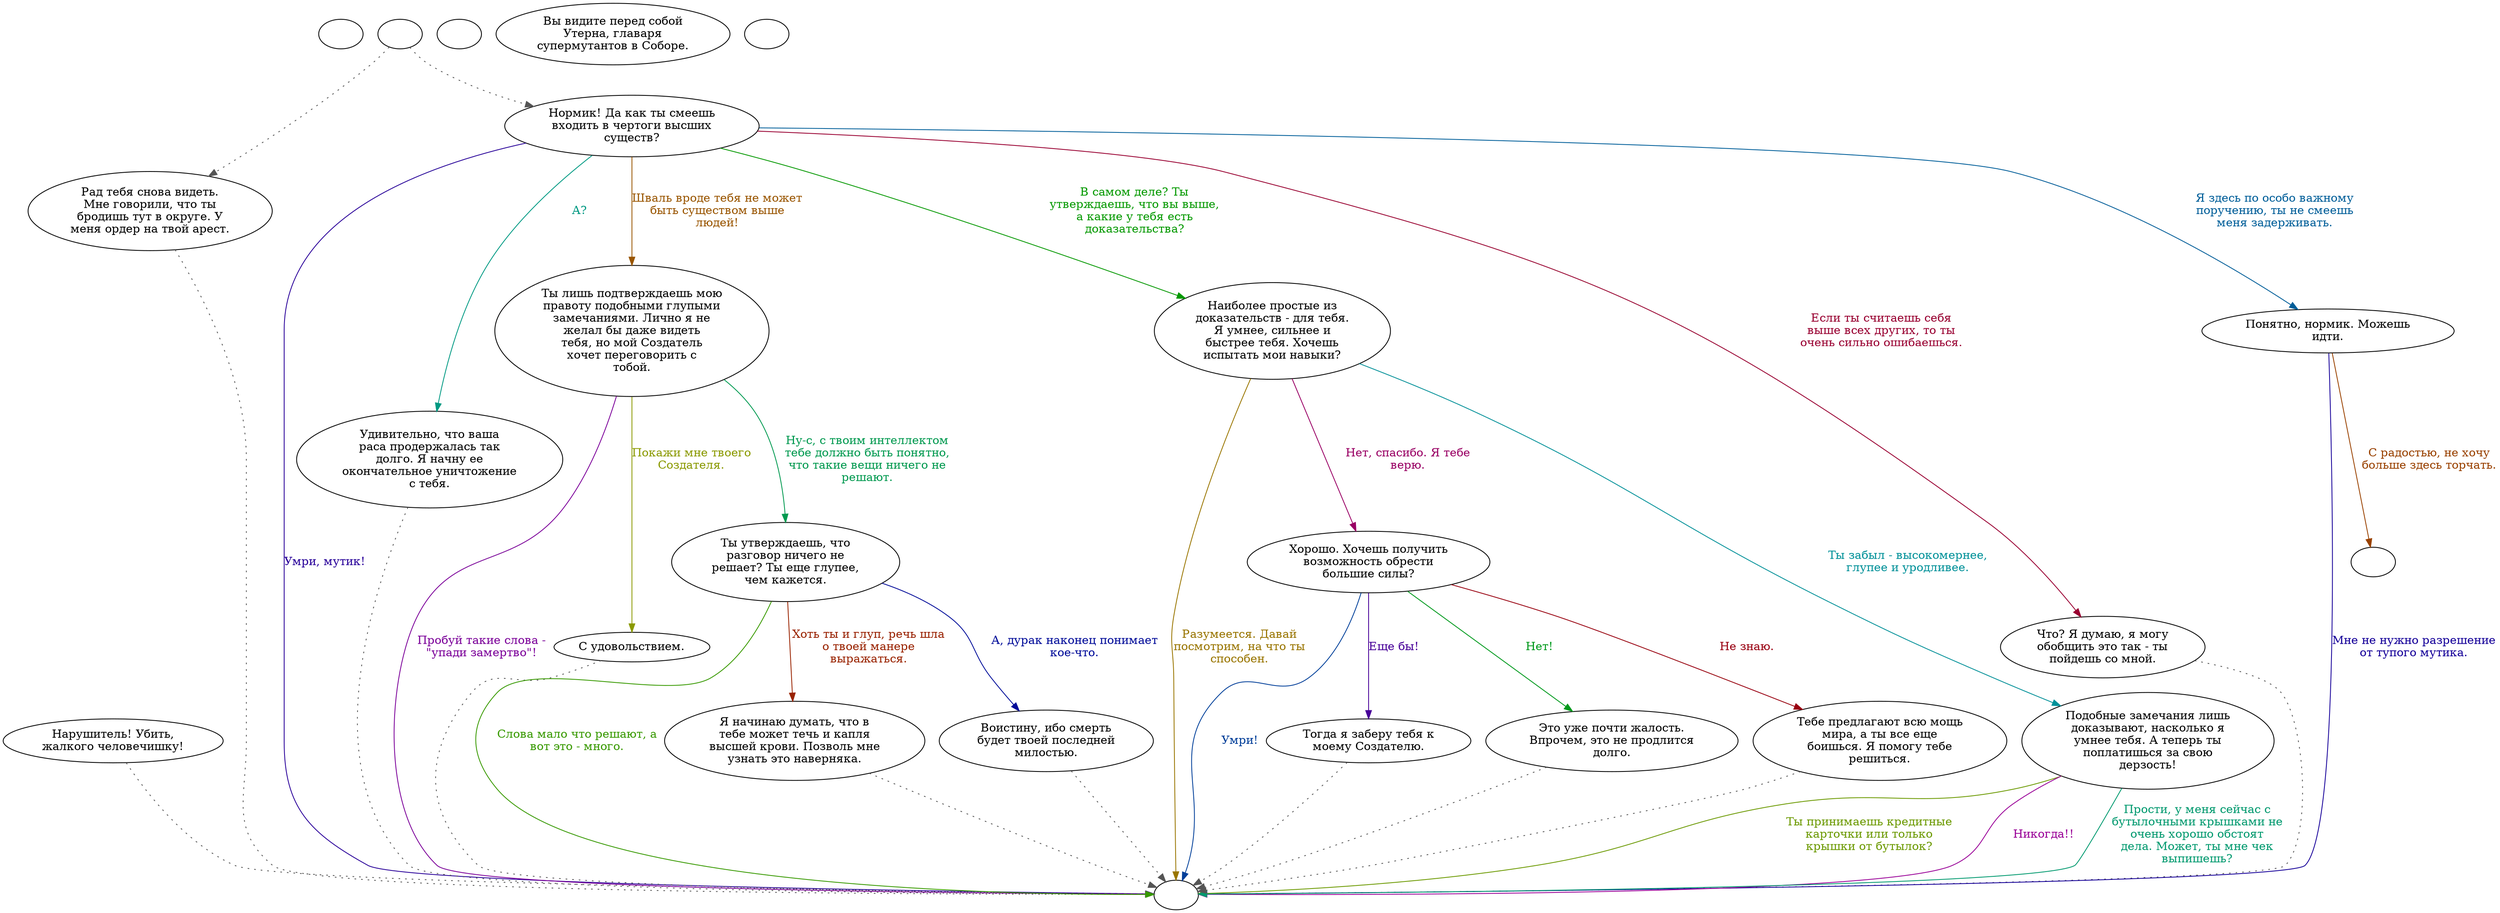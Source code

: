 digraph uthern {
  "start" [style=filled       fillcolor="#FFFFFF"       color="#000000"]
  "start" [label=""]
  "critter_p_proc" [style=filled       fillcolor="#FFFFFF"       color="#000000"]
  "critter_p_proc" -> "combat" [style=dotted color="#555555"]
  "critter_p_proc" [label="Нарушитель! Убить,\nжалкого человечишку!"]
  "destroy_p_proc" [style=filled       fillcolor="#FFFFFF"       color="#000000"]
  "destroy_p_proc" [label=""]
  "look_at_p_proc" [style=filled       fillcolor="#FFFFFF"       color="#000000"]
  "look_at_p_proc" [label="Вы видите перед собой\nУтерна, главаря\nсупермутантов в Соборе."]
  "pickup_p_proc" [style=filled       fillcolor="#FFFFFF"       color="#000000"]
  "pickup_p_proc" [label=""]
  "talk_p_proc" [style=filled       fillcolor="#FFFFFF"       color="#000000"]
  "talk_p_proc" -> "uthern14" [style=dotted color="#555555"]
  "talk_p_proc" -> "uthern0" [style=dotted color="#555555"]
  "talk_p_proc" [label=""]
  "uthern0" [style=filled       fillcolor="#FFFFFF"       color="#000000"]
  "uthern0" [label="Нормик! Да как ты смеешь\nвходить в чертоги высших\nсуществ?"]
  "uthern0" -> "uthern1" [label="А?" color="#009982" fontcolor="#009982"]
  "uthern0" -> "uthern2" [label="Шваль вроде тебя не может\nбыть существом выше\nлюдей!" color="#995500" fontcolor="#995500"]
  "uthern0" -> "combat" [label="Умри, мутик!" color="#280099" fontcolor="#280099"]
  "uthern0" -> "uthern7" [label="В самом деле? Ты\nутверждаешь, что вы выше,\nа какие у тебя есть\nдоказательства?" color="#049900" fontcolor="#049900"]
  "uthern0" -> "uthern13" [label="Если ты считаешь себя\nвыше всех других, то ты\nочень сильно ошибаешься." color="#990031" fontcolor="#990031"]
  "uthern0" -> "uthern15" [label="Я здесь по особо важному\nпоручению, ты не смеешь\nменя задерживать." color="#005E99" fontcolor="#005E99"]
  "uthern1" [style=filled       fillcolor="#FFFFFF"       color="#000000"]
  "uthern1" -> "combat" [style=dotted color="#555555"]
  "uthern1" [label="Удивительно, что ваша\nраса продержалась так\nдолго. Я начну ее\nокончательное уничтожение\nс тебя."]
  "uthern2" [style=filled       fillcolor="#FFFFFF"       color="#000000"]
  "uthern2" [label="Ты лишь подтверждаешь мою\nправоту подобными глупыми\nзамечаниями. Лично я не\nжелал бы даже видеть\nтебя, но мой Создатель\nхочет переговорить с\nтобой."]
  "uthern2" -> "uthern3" [label="Покажи мне твоего\nСоздателя." color="#8A9900" fontcolor="#8A9900"]
  "uthern2" -> "combat" [label="Пробуй такие слова -\n\"упади замертво\"!" color="#7B0099" fontcolor="#7B0099"]
  "uthern2" -> "uthern4" [label="Ну-с, с твоим интеллектом\nтебе должно быть понятно,\nчто такие вещи ничего не\nрешают." color="#00994F" fontcolor="#00994F"]
  "uthern3" [style=filled       fillcolor="#FFFFFF"       color="#000000"]
  "uthern3" -> "combat" [style=dotted color="#555555"]
  "uthern3" [label="С удовольствием."]
  "uthern4" [style=filled       fillcolor="#FFFFFF"       color="#000000"]
  "uthern4" [label="Ты утверждаешь, что\nразговор ничего не\nрешает? Ты еще глупее,\nчем кажется."]
  "uthern4" -> "uthern5" [label="Хоть ты и глуп, речь шла\nо твоей манере\nвыражаться." color="#992200" fontcolor="#992200"]
  "uthern4" -> "uthern6" [label="А, дурак наконец понимает\nкое-что." color="#000B99" fontcolor="#000B99"]
  "uthern4" -> "combat" [label="Слова мало что решают, а\nвот это - много." color="#379900" fontcolor="#379900"]
  "uthern5" [style=filled       fillcolor="#FFFFFF"       color="#000000"]
  "uthern5" -> "combat" [style=dotted color="#555555"]
  "uthern5" [label="Я начинаю думать, что в\nтебе может течь и капля\nвысшей крови. Позволь мне\nузнать это наверняка."]
  "uthern6" [style=filled       fillcolor="#FFFFFF"       color="#000000"]
  "uthern6" -> "combat" [style=dotted color="#555555"]
  "uthern6" [label="Воистину, ибо смерть\nбудет твоей последней\nмилостью."]
  "uthern7" [style=filled       fillcolor="#FFFFFF"       color="#000000"]
  "uthern7" [label="Наиболее простые из\nдоказательств - для тебя.\nЯ умнее, сильнее и\nбыстрее тебя. Хочешь\nиспытать мои навыки?"]
  "uthern7" -> "uthern8" [label="Нет, спасибо. Я тебе\nверю." color="#990064" fontcolor="#990064"]
  "uthern7" -> "uthern12" [label="Ты забыл - высокомернее,\nглупее и уродливее." color="#009199" fontcolor="#009199"]
  "uthern7" -> "combat" [label="Разумеется. Давай\nпосмотрим, на что ты\nспособен." color="#997500" fontcolor="#997500"]
  "uthern8" [style=filled       fillcolor="#FFFFFF"       color="#000000"]
  "uthern8" [label="Хорошо. Хочешь получить\nвозможность обрести\nбольшие силы?"]
  "uthern8" -> "uthern9" [label="Еще бы!" color="#480099" fontcolor="#480099"]
  "uthern8" -> "uthern10" [label="Нет!" color="#00991B" fontcolor="#00991B"]
  "uthern8" -> "uthern11" [label="Не знаю." color="#990011" fontcolor="#990011"]
  "uthern8" -> "combat" [label="Умри!" color="#003E99" fontcolor="#003E99"]
  "uthern9" [style=filled       fillcolor="#FFFFFF"       color="#000000"]
  "uthern9" -> "combat" [style=dotted color="#555555"]
  "uthern9" [label="Тогда я заберу тебя к\nмоему Создателю."]
  "uthern10" [style=filled       fillcolor="#FFFFFF"       color="#000000"]
  "uthern10" -> "combat" [style=dotted color="#555555"]
  "uthern10" [label="Это уже почти жалость.\nВпрочем, это не продлится\nдолго."]
  "uthern11" [style=filled       fillcolor="#FFFFFF"       color="#000000"]
  "uthern11" -> "combat" [style=dotted color="#555555"]
  "uthern11" [label="Тебе предлагают всю мощь\nмира, а ты все еще\nбоишься. Я помогу тебе\nрешиться."]
  "uthern12" [style=filled       fillcolor="#FFFFFF"       color="#000000"]
  "uthern12" [label="Подобные замечания лишь\nдоказывают, насколько я\nумнее тебя. А теперь ты\nпоплатишься за свою\nдерзость!"]
  "uthern12" -> "combat" [label="Ты принимаешь кредитные\nкарточки или только\nкрышки от бутылок?" color="#6B9900" fontcolor="#6B9900"]
  "uthern12" -> "combat" [label="Никогда!!" color="#990097" fontcolor="#990097"]
  "uthern12" -> "combat" [label="Прости, у меня сейчас с\nбутылочными крышками не\nочень хорошо обстоят\nдела. Может, ты мне чек\nвыпишешь?" color="#00996E" fontcolor="#00996E"]
  "uthern13" [style=filled       fillcolor="#FFFFFF"       color="#000000"]
  "uthern13" -> "combat" [style=dotted color="#555555"]
  "uthern13" [label="Что? Я думаю, я могу\nобобщить это так - ты\nпойдешь со мной."]
  "uthern14" [style=filled       fillcolor="#FFFFFF"       color="#000000"]
  "uthern14" -> "combat" [style=dotted color="#555555"]
  "uthern14" [label="Рад тебя снова видеть.\nМне говорили, что ты\nбродишь тут в округе. У\nменя ордер на твой арест."]
  "uthern15" [style=filled       fillcolor="#FFFFFF"       color="#000000"]
  "uthern15" [label="Понятно, нормик. Можешь\nидти."]
  "uthern15" -> "uthernend" [label="С радостью, не хочу\nбольше здесь торчать." color="#994100" fontcolor="#994100"]
  "uthern15" -> "combat" [label="Мне не нужно разрешение\nот тупого мутика." color="#150099" fontcolor="#150099"]
  "uthernend" [style=filled       fillcolor="#FFFFFF"       color="#000000"]
  "uthernend" [label=""]
  "combat" [style=filled       fillcolor="#FFFFFF"       color="#000000"]
  "combat" [label=""]
}